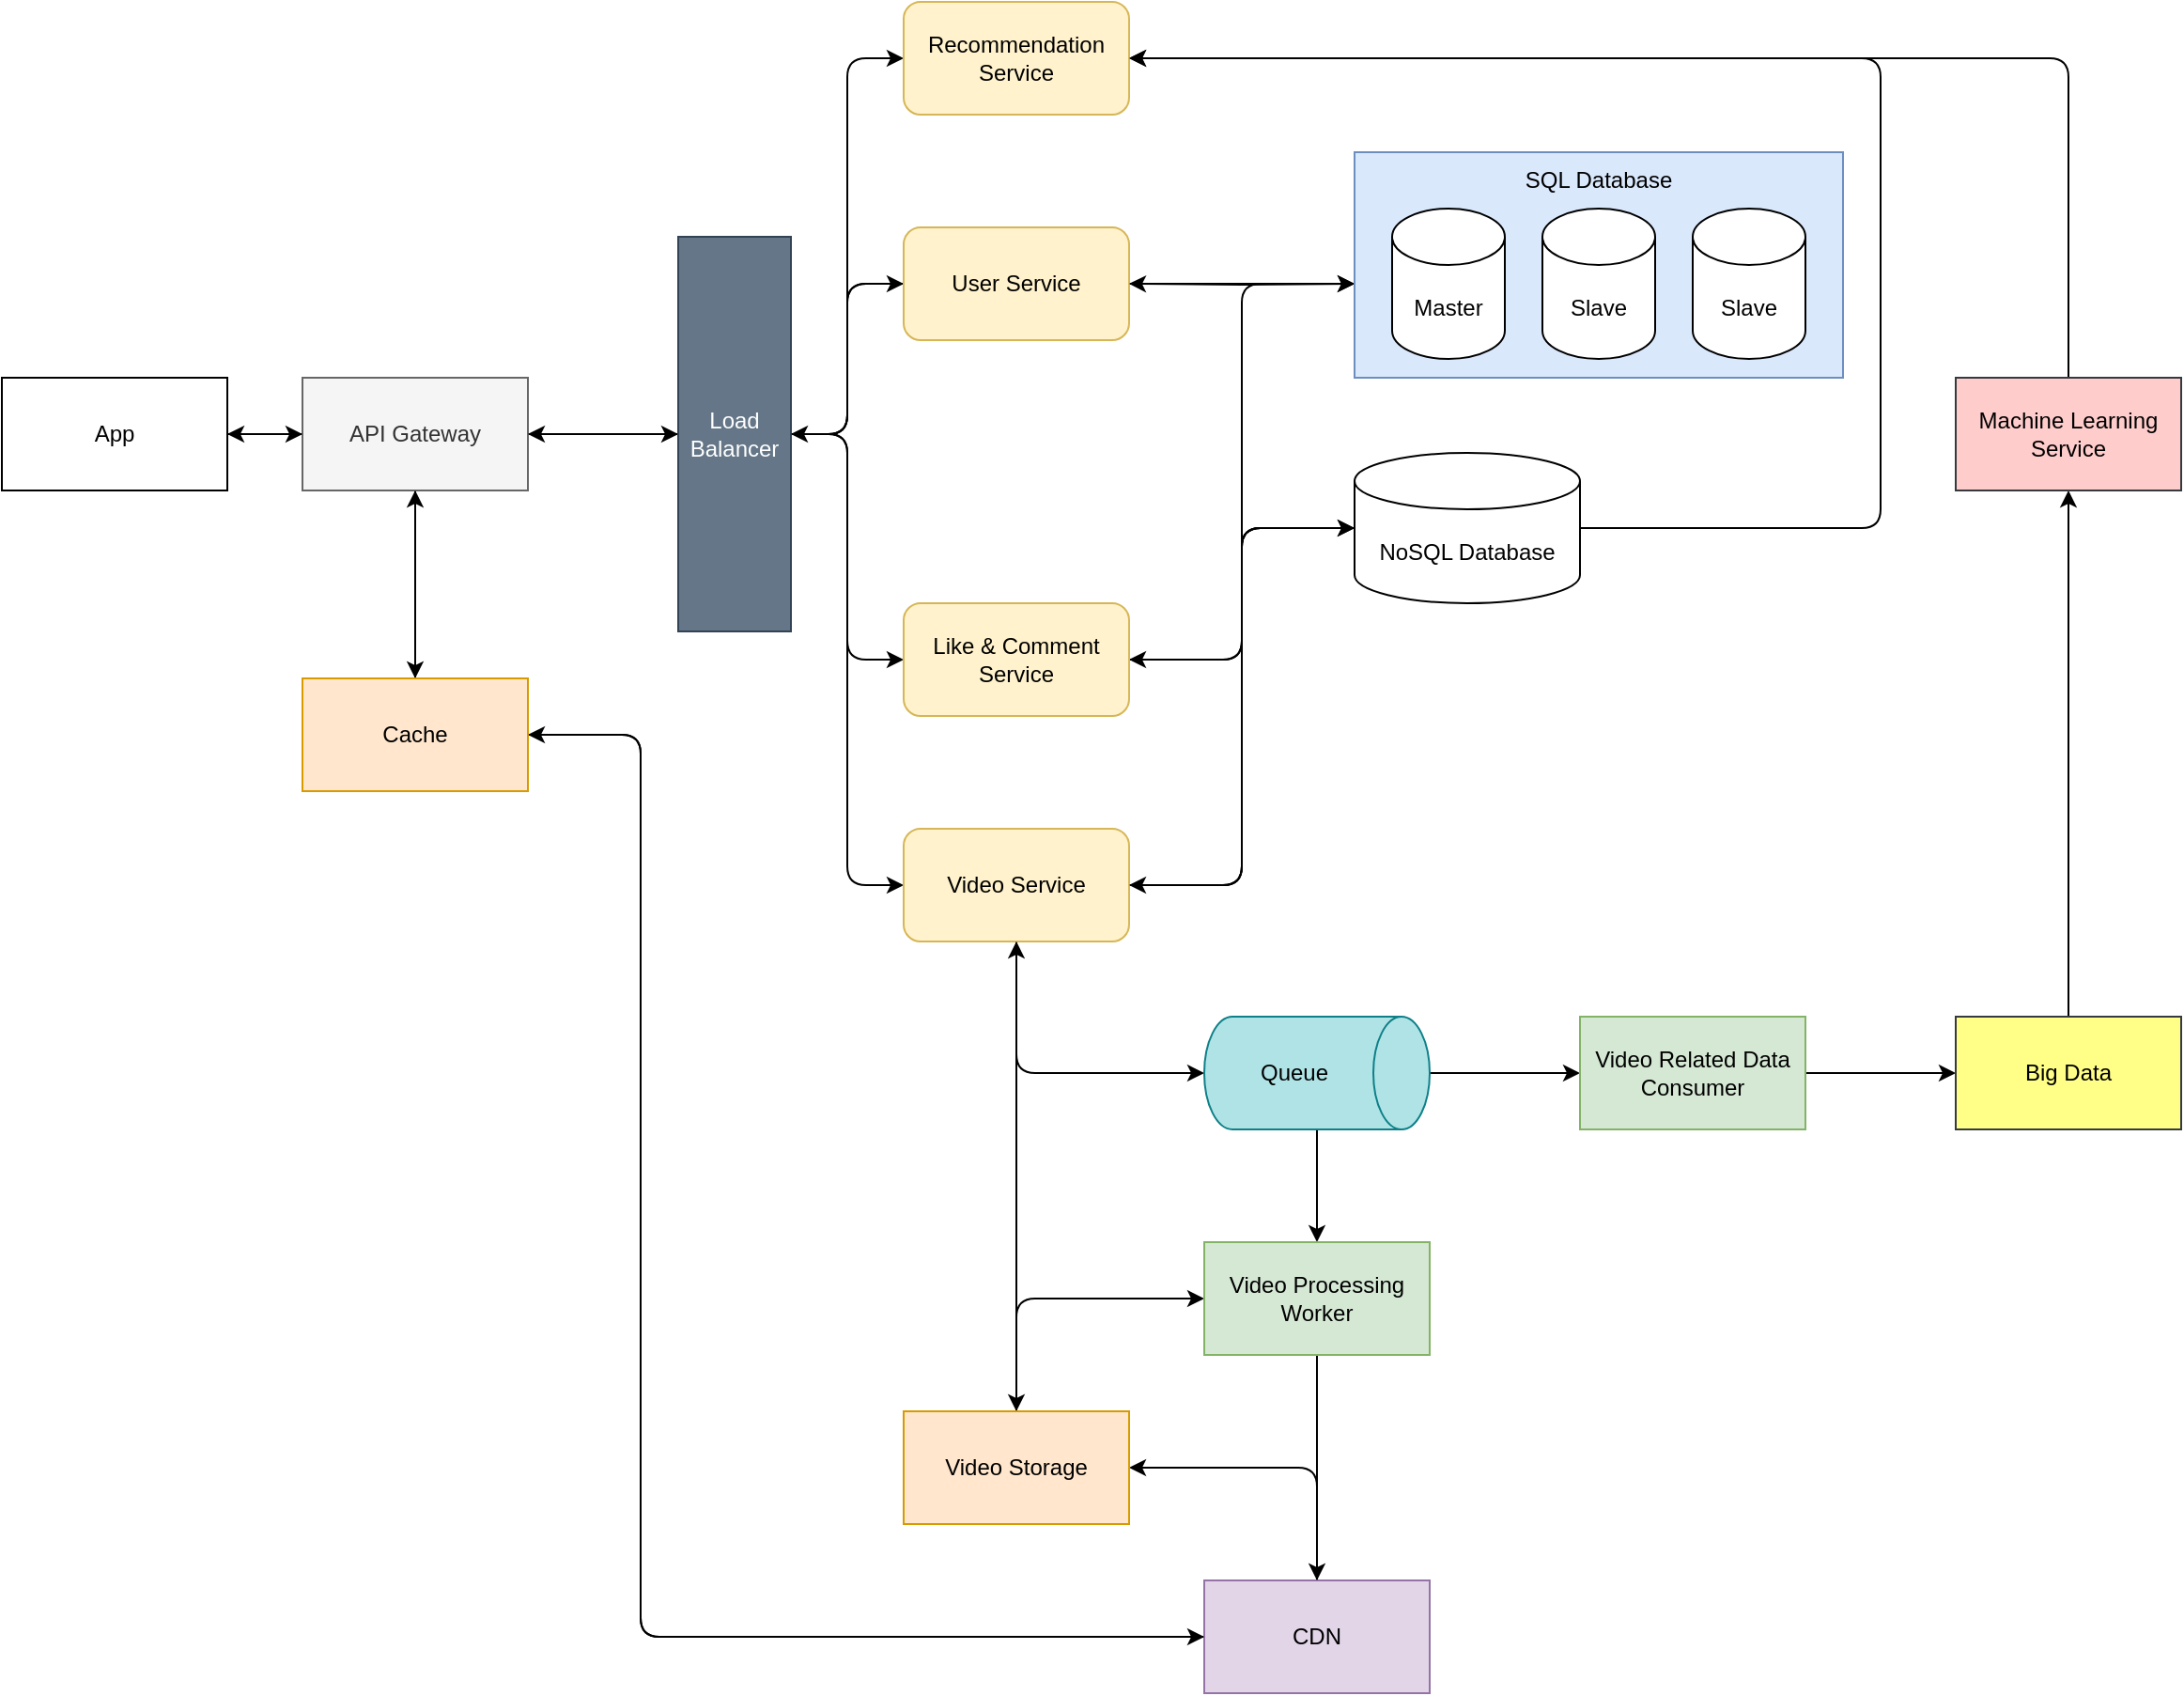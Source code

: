 <mxfile version="20.8.16" type="github">
  <diagram id="rFeODckSu-qoI8IxhJ4A" name="Page-1">
    <mxGraphModel dx="2392" dy="1463" grid="1" gridSize="10" guides="1" tooltips="1" connect="1" arrows="1" fold="1" page="0" pageScale="1" pageWidth="850" pageHeight="1100" math="0" shadow="0">
      <root>
        <mxCell id="0" />
        <mxCell id="1" parent="0" />
        <mxCell id="sHhL3jPO2kCyQePRyJuF-48" style="edgeStyle=orthogonalEdgeStyle;rounded=1;orthogonalLoop=1;jettySize=auto;html=1;" parent="1" source="sHhL3jPO2kCyQePRyJuF-1" target="sHhL3jPO2kCyQePRyJuF-46" edge="1">
          <mxGeometry relative="1" as="geometry" />
        </mxCell>
        <mxCell id="p7NZPuvBYmdRbX3bKZYp-6" style="edgeStyle=orthogonalEdgeStyle;rounded=1;orthogonalLoop=1;jettySize=auto;html=1;entryX=0;entryY=0.5;entryDx=0;entryDy=0;" parent="1" source="sHhL3jPO2kCyQePRyJuF-1" target="sHhL3jPO2kCyQePRyJuF-2" edge="1">
          <mxGeometry relative="1" as="geometry" />
        </mxCell>
        <mxCell id="p7NZPuvBYmdRbX3bKZYp-13" style="edgeStyle=orthogonalEdgeStyle;rounded=1;orthogonalLoop=1;jettySize=auto;html=1;" parent="1" source="sHhL3jPO2kCyQePRyJuF-1" target="sHhL3jPO2kCyQePRyJuF-36" edge="1">
          <mxGeometry relative="1" as="geometry" />
        </mxCell>
        <mxCell id="sHhL3jPO2kCyQePRyJuF-1" value="API Gateway" style="rounded=0;whiteSpace=wrap;html=1;fillColor=#f5f5f5;fontColor=#333333;strokeColor=#666666;" parent="1" vertex="1">
          <mxGeometry x="-440" y="160" width="120" height="60" as="geometry" />
        </mxCell>
        <mxCell id="sHhL3jPO2kCyQePRyJuF-5" style="edgeStyle=orthogonalEdgeStyle;rounded=1;orthogonalLoop=1;jettySize=auto;html=1;entryX=0;entryY=0.5;entryDx=0;entryDy=0;" parent="1" source="sHhL3jPO2kCyQePRyJuF-2" target="sHhL3jPO2kCyQePRyJuF-4" edge="1">
          <mxGeometry relative="1" as="geometry" />
        </mxCell>
        <mxCell id="sHhL3jPO2kCyQePRyJuF-17" style="edgeStyle=orthogonalEdgeStyle;rounded=1;orthogonalLoop=1;jettySize=auto;html=1;entryX=0;entryY=0.5;entryDx=0;entryDy=0;" parent="1" source="sHhL3jPO2kCyQePRyJuF-2" target="sHhL3jPO2kCyQePRyJuF-16" edge="1">
          <mxGeometry relative="1" as="geometry" />
        </mxCell>
        <mxCell id="sHhL3jPO2kCyQePRyJuF-71" style="edgeStyle=orthogonalEdgeStyle;rounded=1;orthogonalLoop=1;jettySize=auto;html=1;entryX=0;entryY=0.5;entryDx=0;entryDy=0;" parent="1" source="sHhL3jPO2kCyQePRyJuF-2" target="sHhL3jPO2kCyQePRyJuF-70" edge="1">
          <mxGeometry relative="1" as="geometry" />
        </mxCell>
        <mxCell id="cYRhhGUPkrINi-bRdu0I-10" style="edgeStyle=orthogonalEdgeStyle;rounded=1;orthogonalLoop=1;jettySize=auto;html=1;" parent="1" source="sHhL3jPO2kCyQePRyJuF-2" target="cYRhhGUPkrINi-bRdu0I-8" edge="1">
          <mxGeometry relative="1" as="geometry">
            <Array as="points">
              <mxPoint x="-150" y="190" />
              <mxPoint x="-150" y="310" />
            </Array>
          </mxGeometry>
        </mxCell>
        <mxCell id="p7NZPuvBYmdRbX3bKZYp-5" style="edgeStyle=orthogonalEdgeStyle;rounded=1;orthogonalLoop=1;jettySize=auto;html=1;" parent="1" source="sHhL3jPO2kCyQePRyJuF-2" target="sHhL3jPO2kCyQePRyJuF-1" edge="1">
          <mxGeometry relative="1" as="geometry" />
        </mxCell>
        <mxCell id="sHhL3jPO2kCyQePRyJuF-2" value="Load&lt;br&gt;Balancer" style="rounded=0;whiteSpace=wrap;html=1;fillColor=#647687;strokeColor=#314354;fontColor=#ffffff;" parent="1" vertex="1">
          <mxGeometry x="-240" y="85" width="60" height="210" as="geometry" />
        </mxCell>
        <mxCell id="sHhL3jPO2kCyQePRyJuF-7" style="edgeStyle=orthogonalEdgeStyle;rounded=1;orthogonalLoop=1;jettySize=auto;html=1;entryX=1;entryY=0.5;entryDx=0;entryDy=0;" parent="1" source="sHhL3jPO2kCyQePRyJuF-4" target="sHhL3jPO2kCyQePRyJuF-2" edge="1">
          <mxGeometry relative="1" as="geometry" />
        </mxCell>
        <mxCell id="cYRhhGUPkrINi-bRdu0I-2" style="edgeStyle=orthogonalEdgeStyle;rounded=0;orthogonalLoop=1;jettySize=auto;html=1;" parent="1" source="sHhL3jPO2kCyQePRyJuF-4" edge="1">
          <mxGeometry relative="1" as="geometry">
            <mxPoint x="120" y="110" as="targetPoint" />
          </mxGeometry>
        </mxCell>
        <mxCell id="sHhL3jPO2kCyQePRyJuF-4" value="User Service" style="rounded=1;whiteSpace=wrap;html=1;fillColor=#fff2cc;strokeColor=#d6b656;" parent="1" vertex="1">
          <mxGeometry x="-120" y="80" width="120" height="60" as="geometry" />
        </mxCell>
        <mxCell id="sHhL3jPO2kCyQePRyJuF-25" style="edgeStyle=orthogonalEdgeStyle;rounded=1;orthogonalLoop=1;jettySize=auto;html=1;entryX=0;entryY=0.5;entryDx=0;entryDy=0;entryPerimeter=0;" parent="1" source="sHhL3jPO2kCyQePRyJuF-16" target="sHhL3jPO2kCyQePRyJuF-24" edge="1">
          <mxGeometry relative="1" as="geometry">
            <Array as="points">
              <mxPoint x="60" y="430" />
              <mxPoint x="60" y="240" />
            </Array>
          </mxGeometry>
        </mxCell>
        <mxCell id="sHhL3jPO2kCyQePRyJuF-51" style="edgeStyle=orthogonalEdgeStyle;rounded=1;orthogonalLoop=1;jettySize=auto;html=1;" parent="1" source="sHhL3jPO2kCyQePRyJuF-16" target="sHhL3jPO2kCyQePRyJuF-30" edge="1">
          <mxGeometry relative="1" as="geometry" />
        </mxCell>
        <mxCell id="sHhL3jPO2kCyQePRyJuF-65" style="edgeStyle=orthogonalEdgeStyle;rounded=1;orthogonalLoop=1;jettySize=auto;html=1;entryX=0.5;entryY=1;entryDx=0;entryDy=0;entryPerimeter=0;" parent="1" source="sHhL3jPO2kCyQePRyJuF-16" target="sHhL3jPO2kCyQePRyJuF-50" edge="1">
          <mxGeometry relative="1" as="geometry">
            <Array as="points">
              <mxPoint x="-60" y="530" />
            </Array>
          </mxGeometry>
        </mxCell>
        <mxCell id="cYRhhGUPkrINi-bRdu0I-9" style="edgeStyle=orthogonalEdgeStyle;rounded=1;orthogonalLoop=1;jettySize=auto;html=1;" parent="1" source="sHhL3jPO2kCyQePRyJuF-16" edge="1">
          <mxGeometry relative="1" as="geometry">
            <Array as="points">
              <mxPoint x="60" y="430" />
              <mxPoint x="60" y="110" />
            </Array>
            <mxPoint x="120" y="110" as="targetPoint" />
          </mxGeometry>
        </mxCell>
        <mxCell id="sHhL3jPO2kCyQePRyJuF-16" value="Video Service" style="rounded=1;whiteSpace=wrap;html=1;fillColor=#fff2cc;strokeColor=#d6b656;" parent="1" vertex="1">
          <mxGeometry x="-120" y="400" width="120" height="60" as="geometry" />
        </mxCell>
        <mxCell id="sHhL3jPO2kCyQePRyJuF-26" style="edgeStyle=orthogonalEdgeStyle;rounded=1;orthogonalLoop=1;jettySize=auto;html=1;entryX=1;entryY=0.5;entryDx=0;entryDy=0;" parent="1" source="sHhL3jPO2kCyQePRyJuF-24" target="sHhL3jPO2kCyQePRyJuF-16" edge="1">
          <mxGeometry relative="1" as="geometry">
            <Array as="points">
              <mxPoint x="60" y="240" />
              <mxPoint x="60" y="430" />
            </Array>
          </mxGeometry>
        </mxCell>
        <mxCell id="sHhL3jPO2kCyQePRyJuF-77" style="edgeStyle=orthogonalEdgeStyle;rounded=1;orthogonalLoop=1;jettySize=auto;html=1;" parent="1" source="sHhL3jPO2kCyQePRyJuF-24" target="sHhL3jPO2kCyQePRyJuF-70" edge="1">
          <mxGeometry relative="1" as="geometry">
            <Array as="points">
              <mxPoint x="400" y="240" />
              <mxPoint x="400" y="-10" />
            </Array>
          </mxGeometry>
        </mxCell>
        <mxCell id="p7NZPuvBYmdRbX3bKZYp-2" style="edgeStyle=orthogonalEdgeStyle;rounded=1;orthogonalLoop=1;jettySize=auto;html=1;" parent="1" source="sHhL3jPO2kCyQePRyJuF-24" target="cYRhhGUPkrINi-bRdu0I-8" edge="1">
          <mxGeometry relative="1" as="geometry" />
        </mxCell>
        <mxCell id="sHhL3jPO2kCyQePRyJuF-24" value="NoSQL Database" style="shape=cylinder3;whiteSpace=wrap;html=1;boundedLbl=1;backgroundOutline=1;size=15;" parent="1" vertex="1">
          <mxGeometry x="120" y="200" width="120" height="80" as="geometry" />
        </mxCell>
        <mxCell id="cYRhhGUPkrINi-bRdu0I-7" style="edgeStyle=orthogonalEdgeStyle;rounded=1;orthogonalLoop=1;jettySize=auto;html=1;" parent="1" source="sHhL3jPO2kCyQePRyJuF-27" target="sHhL3jPO2kCyQePRyJuF-30" edge="1">
          <mxGeometry relative="1" as="geometry">
            <Array as="points">
              <mxPoint x="100" y="740" />
            </Array>
          </mxGeometry>
        </mxCell>
        <mxCell id="p7NZPuvBYmdRbX3bKZYp-4" style="edgeStyle=orthogonalEdgeStyle;rounded=1;orthogonalLoop=1;jettySize=auto;html=1;" parent="1" source="sHhL3jPO2kCyQePRyJuF-27" target="sHhL3jPO2kCyQePRyJuF-36" edge="1">
          <mxGeometry relative="1" as="geometry">
            <Array as="points">
              <mxPoint x="-260" y="830" />
            </Array>
          </mxGeometry>
        </mxCell>
        <mxCell id="sHhL3jPO2kCyQePRyJuF-27" value="CDN" style="rounded=0;whiteSpace=wrap;html=1;fillColor=#e1d5e7;strokeColor=#9673a6;" parent="1" vertex="1">
          <mxGeometry x="40" y="800" width="120" height="60" as="geometry" />
        </mxCell>
        <mxCell id="cYRhhGUPkrINi-bRdu0I-6" style="edgeStyle=orthogonalEdgeStyle;orthogonalLoop=1;jettySize=auto;html=1;rounded=1;" parent="1" source="sHhL3jPO2kCyQePRyJuF-30" target="sHhL3jPO2kCyQePRyJuF-60" edge="1">
          <mxGeometry relative="1" as="geometry">
            <Array as="points">
              <mxPoint x="-60" y="650" />
            </Array>
          </mxGeometry>
        </mxCell>
        <mxCell id="zjxMXH2M0FGVbY2lcO1c-1" style="edgeStyle=orthogonalEdgeStyle;rounded=0;orthogonalLoop=1;jettySize=auto;html=1;" edge="1" parent="1" source="sHhL3jPO2kCyQePRyJuF-30" target="sHhL3jPO2kCyQePRyJuF-16">
          <mxGeometry relative="1" as="geometry" />
        </mxCell>
        <mxCell id="sHhL3jPO2kCyQePRyJuF-30" value="Video Storage" style="rounded=0;whiteSpace=wrap;html=1;fillColor=#ffe6cc;strokeColor=#d79b00;" parent="1" vertex="1">
          <mxGeometry x="-120" y="710" width="120" height="60" as="geometry" />
        </mxCell>
        <mxCell id="sHhL3jPO2kCyQePRyJuF-41" style="edgeStyle=orthogonalEdgeStyle;rounded=1;orthogonalLoop=1;jettySize=auto;html=1;entryX=0;entryY=0.5;entryDx=0;entryDy=0;" parent="1" source="sHhL3jPO2kCyQePRyJuF-36" target="sHhL3jPO2kCyQePRyJuF-27" edge="1">
          <mxGeometry relative="1" as="geometry">
            <Array as="points">
              <mxPoint x="-260" y="830" />
            </Array>
          </mxGeometry>
        </mxCell>
        <mxCell id="p7NZPuvBYmdRbX3bKZYp-14" style="edgeStyle=orthogonalEdgeStyle;rounded=1;orthogonalLoop=1;jettySize=auto;html=1;" parent="1" source="sHhL3jPO2kCyQePRyJuF-36" target="sHhL3jPO2kCyQePRyJuF-1" edge="1">
          <mxGeometry relative="1" as="geometry" />
        </mxCell>
        <mxCell id="sHhL3jPO2kCyQePRyJuF-36" value="Cache" style="rounded=0;whiteSpace=wrap;html=1;fillColor=#ffe6cc;strokeColor=#d79b00;" parent="1" vertex="1">
          <mxGeometry x="-440" y="320" width="120" height="60" as="geometry" />
        </mxCell>
        <mxCell id="sHhL3jPO2kCyQePRyJuF-47" style="edgeStyle=orthogonalEdgeStyle;rounded=1;orthogonalLoop=1;jettySize=auto;html=1;entryX=0;entryY=0.5;entryDx=0;entryDy=0;" parent="1" source="sHhL3jPO2kCyQePRyJuF-46" target="sHhL3jPO2kCyQePRyJuF-1" edge="1">
          <mxGeometry relative="1" as="geometry" />
        </mxCell>
        <mxCell id="sHhL3jPO2kCyQePRyJuF-46" value="App" style="rounded=0;whiteSpace=wrap;html=1;" parent="1" vertex="1">
          <mxGeometry x="-600" y="160" width="120" height="60" as="geometry" />
        </mxCell>
        <mxCell id="sHhL3jPO2kCyQePRyJuF-61" style="edgeStyle=orthogonalEdgeStyle;rounded=1;orthogonalLoop=1;jettySize=auto;html=1;" parent="1" source="sHhL3jPO2kCyQePRyJuF-50" target="sHhL3jPO2kCyQePRyJuF-60" edge="1">
          <mxGeometry relative="1" as="geometry" />
        </mxCell>
        <mxCell id="sHhL3jPO2kCyQePRyJuF-80" style="edgeStyle=orthogonalEdgeStyle;rounded=1;orthogonalLoop=1;jettySize=auto;html=1;entryX=0;entryY=0.5;entryDx=0;entryDy=0;" parent="1" source="sHhL3jPO2kCyQePRyJuF-50" target="sHhL3jPO2kCyQePRyJuF-66" edge="1">
          <mxGeometry relative="1" as="geometry" />
        </mxCell>
        <mxCell id="sHhL3jPO2kCyQePRyJuF-50" value="Queue" style="shape=cylinder3;whiteSpace=wrap;html=1;boundedLbl=1;backgroundOutline=1;size=15;direction=south;fillColor=#b0e3e6;strokeColor=#0e8088;" parent="1" vertex="1">
          <mxGeometry x="40" y="500" width="120" height="60" as="geometry" />
        </mxCell>
        <mxCell id="sHhL3jPO2kCyQePRyJuF-62" style="edgeStyle=orthogonalEdgeStyle;rounded=1;orthogonalLoop=1;jettySize=auto;html=1;" parent="1" source="sHhL3jPO2kCyQePRyJuF-60" target="sHhL3jPO2kCyQePRyJuF-27" edge="1">
          <mxGeometry relative="1" as="geometry" />
        </mxCell>
        <mxCell id="sHhL3jPO2kCyQePRyJuF-60" value="Video Processing Worker" style="rounded=0;whiteSpace=wrap;html=1;fillColor=#d5e8d4;strokeColor=#82b366;" parent="1" vertex="1">
          <mxGeometry x="40" y="620" width="120" height="60" as="geometry" />
        </mxCell>
        <mxCell id="sHhL3jPO2kCyQePRyJuF-69" value="" style="edgeStyle=orthogonalEdgeStyle;rounded=1;orthogonalLoop=1;jettySize=auto;html=1;" parent="1" source="sHhL3jPO2kCyQePRyJuF-66" target="sHhL3jPO2kCyQePRyJuF-68" edge="1">
          <mxGeometry relative="1" as="geometry" />
        </mxCell>
        <mxCell id="sHhL3jPO2kCyQePRyJuF-66" value="Video Related Data Consumer" style="rounded=0;whiteSpace=wrap;html=1;fillColor=#d5e8d4;strokeColor=#82b366;" parent="1" vertex="1">
          <mxGeometry x="240" y="500" width="120" height="60" as="geometry" />
        </mxCell>
        <mxCell id="sHhL3jPO2kCyQePRyJuF-75" style="edgeStyle=orthogonalEdgeStyle;rounded=1;orthogonalLoop=1;jettySize=auto;html=1;entryX=0.5;entryY=1;entryDx=0;entryDy=0;" parent="1" source="sHhL3jPO2kCyQePRyJuF-68" target="sHhL3jPO2kCyQePRyJuF-74" edge="1">
          <mxGeometry relative="1" as="geometry" />
        </mxCell>
        <mxCell id="sHhL3jPO2kCyQePRyJuF-68" value="Big Data" style="whiteSpace=wrap;html=1;fillColor=#ffff88;strokeColor=#36393d;rounded=0;" parent="1" vertex="1">
          <mxGeometry x="440" y="500" width="120" height="60" as="geometry" />
        </mxCell>
        <mxCell id="sHhL3jPO2kCyQePRyJuF-70" value="Recommendation Service" style="rounded=1;whiteSpace=wrap;html=1;fillColor=#fff2cc;strokeColor=#d6b656;" parent="1" vertex="1">
          <mxGeometry x="-120" y="-40" width="120" height="60" as="geometry" />
        </mxCell>
        <mxCell id="sHhL3jPO2kCyQePRyJuF-78" style="edgeStyle=orthogonalEdgeStyle;rounded=1;orthogonalLoop=1;jettySize=auto;html=1;" parent="1" source="sHhL3jPO2kCyQePRyJuF-74" target="sHhL3jPO2kCyQePRyJuF-70" edge="1">
          <mxGeometry relative="1" as="geometry">
            <Array as="points">
              <mxPoint x="500" y="-10" />
            </Array>
          </mxGeometry>
        </mxCell>
        <mxCell id="sHhL3jPO2kCyQePRyJuF-74" value="Machine Learning Service" style="rounded=0;whiteSpace=wrap;html=1;fillColor=#ffcccc;strokeColor=#36393d;" parent="1" vertex="1">
          <mxGeometry x="440" y="160" width="120" height="60" as="geometry" />
        </mxCell>
        <mxCell id="cYRhhGUPkrINi-bRdu0I-5" style="edgeStyle=orthogonalEdgeStyle;rounded=0;orthogonalLoop=1;jettySize=auto;html=1;" parent="1" target="sHhL3jPO2kCyQePRyJuF-4" edge="1">
          <mxGeometry relative="1" as="geometry">
            <mxPoint x="120" y="110" as="sourcePoint" />
          </mxGeometry>
        </mxCell>
        <mxCell id="cYRhhGUPkrINi-bRdu0I-11" style="edgeStyle=orthogonalEdgeStyle;rounded=1;orthogonalLoop=1;jettySize=auto;html=1;" parent="1" source="cYRhhGUPkrINi-bRdu0I-8" target="sHhL3jPO2kCyQePRyJuF-24" edge="1">
          <mxGeometry relative="1" as="geometry">
            <Array as="points">
              <mxPoint x="60" y="310" />
              <mxPoint x="60" y="240" />
            </Array>
          </mxGeometry>
        </mxCell>
        <mxCell id="cYRhhGUPkrINi-bRdu0I-8" value="Like &amp;amp; Comment Service" style="rounded=1;whiteSpace=wrap;html=1;fillColor=#fff2cc;strokeColor=#d6b656;" parent="1" vertex="1">
          <mxGeometry x="-120" y="280" width="120" height="60" as="geometry" />
        </mxCell>
        <mxCell id="p7NZPuvBYmdRbX3bKZYp-15" value="" style="rounded=0;whiteSpace=wrap;html=1;fillColor=#dae8fc;strokeColor=#6c8ebf;" parent="1" vertex="1">
          <mxGeometry x="120" y="40" width="260" height="120" as="geometry" />
        </mxCell>
        <mxCell id="p7NZPuvBYmdRbX3bKZYp-16" value="Master" style="shape=cylinder3;whiteSpace=wrap;html=1;boundedLbl=1;backgroundOutline=1;size=15;" parent="1" vertex="1">
          <mxGeometry x="140" y="70" width="60" height="80" as="geometry" />
        </mxCell>
        <mxCell id="p7NZPuvBYmdRbX3bKZYp-17" value="Slave" style="shape=cylinder3;whiteSpace=wrap;html=1;boundedLbl=1;backgroundOutline=1;size=15;" parent="1" vertex="1">
          <mxGeometry x="220" y="70" width="60" height="80" as="geometry" />
        </mxCell>
        <mxCell id="p7NZPuvBYmdRbX3bKZYp-18" value="Slave" style="shape=cylinder3;whiteSpace=wrap;html=1;boundedLbl=1;backgroundOutline=1;size=15;" parent="1" vertex="1">
          <mxGeometry x="300" y="70" width="60" height="80" as="geometry" />
        </mxCell>
        <mxCell id="p7NZPuvBYmdRbX3bKZYp-19" value="SQL Database" style="text;html=1;strokeColor=none;fillColor=none;align=center;verticalAlign=middle;whiteSpace=wrap;rounded=0;" parent="1" vertex="1">
          <mxGeometry x="195" y="40" width="110" height="30" as="geometry" />
        </mxCell>
      </root>
    </mxGraphModel>
  </diagram>
</mxfile>
